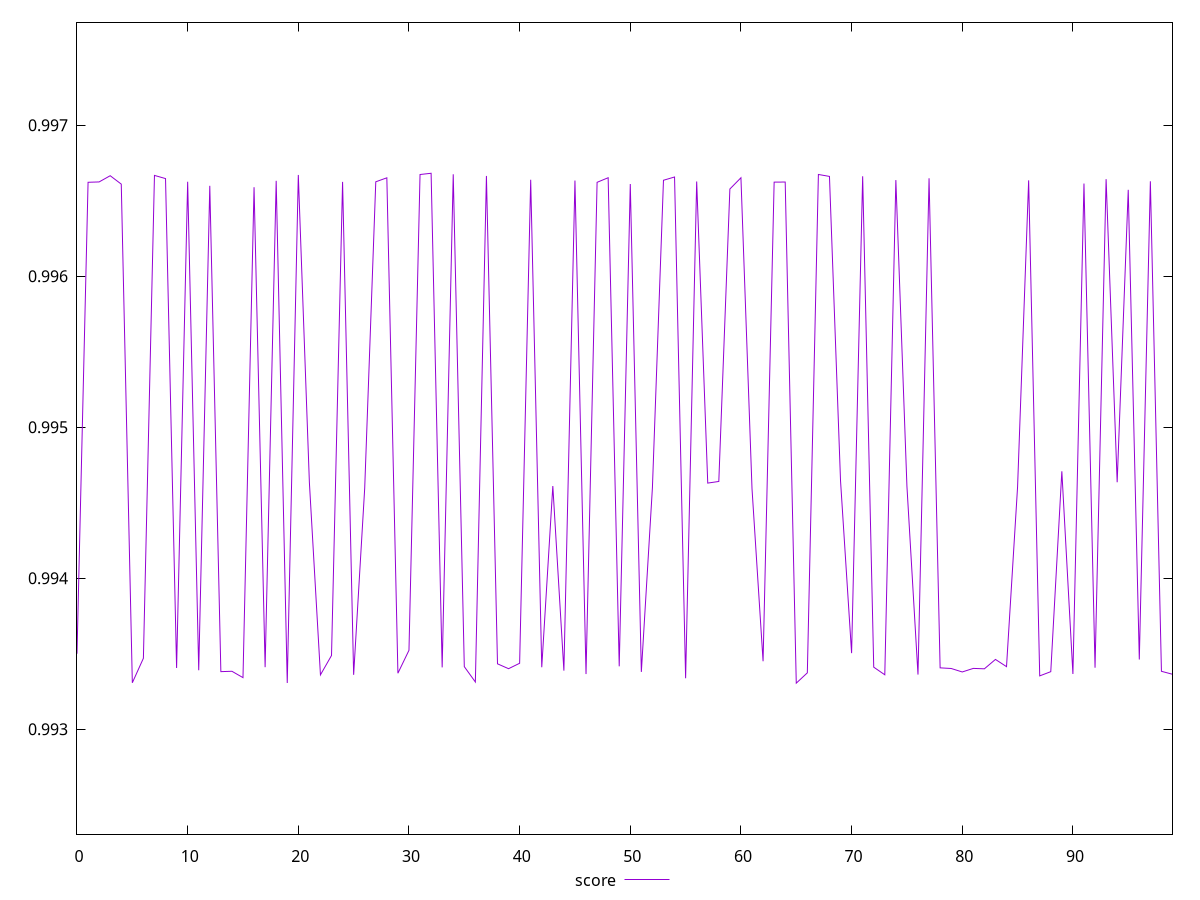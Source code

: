 reset

$score <<EOF
0 0.9934999104686717
1 0.9966227071041978
2 0.9966250833950516
3 0.9966661971905577
4 0.9966105362557485
5 0.9933075579886017
6 0.9934700073269822
7 0.9966682834065183
8 0.9966472460470388
9 0.9934055029843103
10 0.9966262928730463
11 0.9933905248516531
12 0.9965991664045795
13 0.9933813661359043
14 0.9933837938059202
15 0.9933417155061451
16 0.9965898818844985
17 0.9934110198664595
18 0.9966325444271065
19 0.993306313992492
20 0.9966712933505433
21 0.9946348796669906
22 0.99335997976815
23 0.9934884460895934
24 0.9966254473613001
25 0.9933603502653456
26 0.9945968226851394
27 0.9966259050028066
28 0.9966523297340013
29 0.9933708781715993
30 0.9935227715018122
31 0.9966741870253926
32 0.9966824254944384
33 0.9934093557296806
34 0.9966755280842334
35 0.9934145055060373
36 0.9933127376366185
37 0.9966645422263356
38 0.9934331997971271
39 0.9934009152876615
40 0.9934368745425559
41 0.9966396936152169
42 0.9934103593485041
43 0.9946106362449252
44 0.9933881042035099
45 0.9966343719153306
46 0.9933653624898025
47 0.9966224890348179
48 0.9966528757060574
49 0.9934168042296139
50 0.99661133639684
51 0.9933795458559675
52 0.994599091530679
53 0.9966361378000664
54 0.996657715117523
55 0.9933376161565795
56 0.9966278440290688
57 0.9946302956955122
58 0.9946410861160151
59 0.9965782018546866
60 0.996652672057406
61 0.9945937470441787
62 0.9934502612384505
63 0.9966237100911939
64 0.996624374995492
65 0.9933050876219027
66 0.9933734895546183
67 0.9966745126241648
68 0.9966616002704618
69 0.9946460266358739
70 0.9935038681019126
71 0.9966627050766673
72 0.9934110629612236
73 0.9933605872344725
74 0.9966373096091947
75 0.9946100745376162
76 0.9933618135433786
77 0.9966494341308678
78 0.9934064814971986
79 0.9934022657745817
80 0.9933792634737816
81 0.9934028529206164
82 0.9934000797198784
83 0.9934623010952459
84 0.9934144791311812
85 0.9946052845998237
86 0.9966353658522821
87 0.9933532605562758
88 0.9933812029162079
89 0.9947085099948895
90 0.9933656983112018
91 0.9966141248834997
92 0.9934074493503967
93 0.996643659155362
94 0.9946358761451979
95 0.996572692578165
96 0.9934618637454493
97 0.9966295013612805
98 0.9933836315102551
99 0.99336400229126
EOF

set key outside below
set xrange [0:99]
set yrange [0.9923050876219027:0.9976824254944384]
set terminal svg size 640, 490 enhanced background rgb 'white'
set output "report_00007_2020-12-11T15:55:29.892Z/interactive/samples/pages+cached+noadtech/score/values.svg"

plot $score title "score" with line

reset
